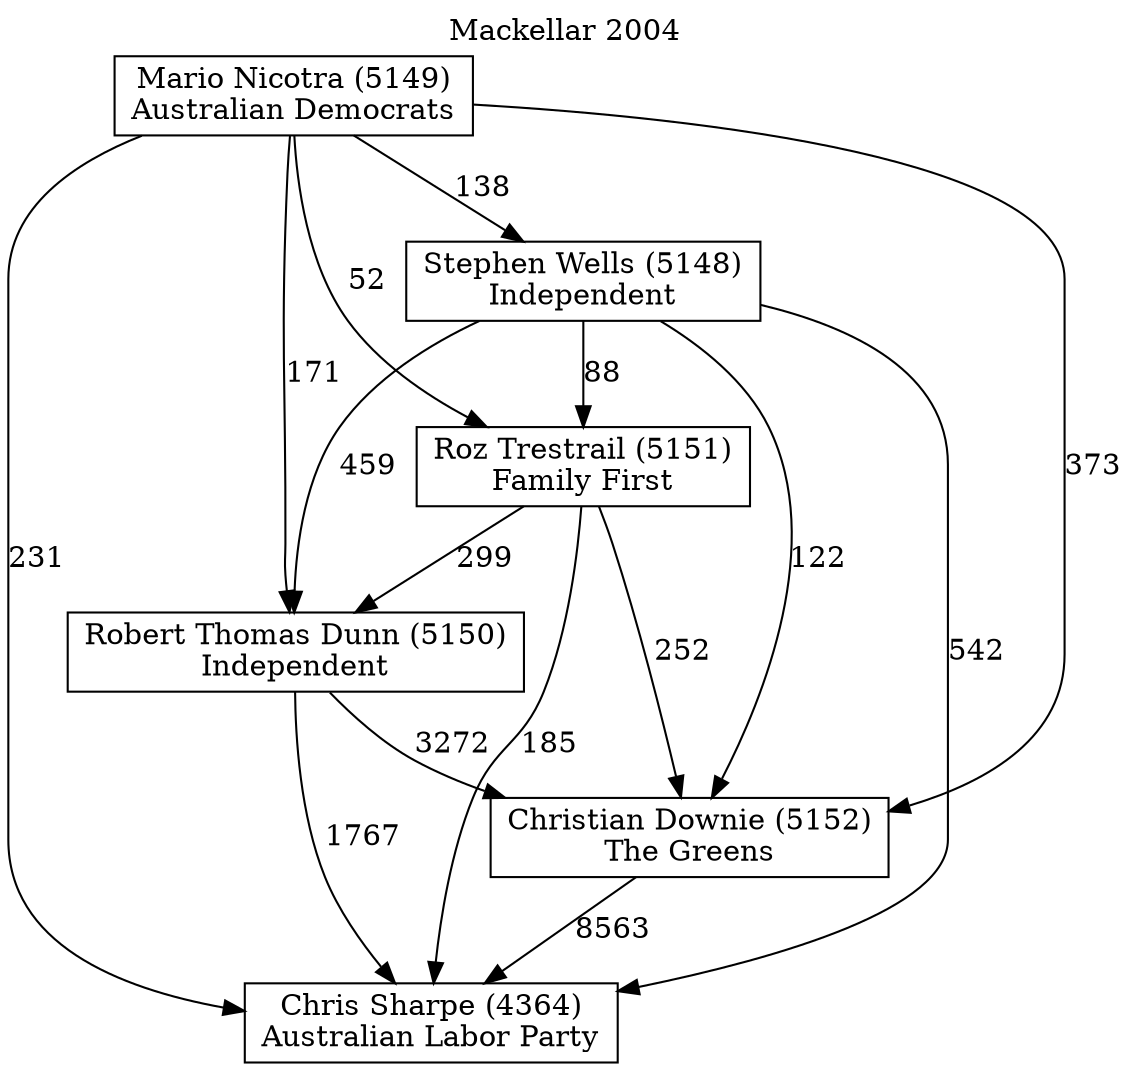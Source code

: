 // House preference flow
digraph "Chris Sharpe (4364)_Mackellar_2004" {
	graph [label="Mackellar 2004" labelloc=t mclimit=10]
	node [shape=box]
	"Chris Sharpe (4364)" [label="Chris Sharpe (4364)
Australian Labor Party"]
	"Christian Downie (5152)" [label="Christian Downie (5152)
The Greens"]
	"Robert Thomas Dunn (5150)" [label="Robert Thomas Dunn (5150)
Independent"]
	"Roz Trestrail (5151)" [label="Roz Trestrail (5151)
Family First"]
	"Stephen Wells (5148)" [label="Stephen Wells (5148)
Independent"]
	"Mario Nicotra (5149)" [label="Mario Nicotra (5149)
Australian Democrats"]
	"Christian Downie (5152)" -> "Chris Sharpe (4364)" [label=8563]
	"Robert Thomas Dunn (5150)" -> "Christian Downie (5152)" [label=3272]
	"Roz Trestrail (5151)" -> "Robert Thomas Dunn (5150)" [label=299]
	"Stephen Wells (5148)" -> "Roz Trestrail (5151)" [label=88]
	"Mario Nicotra (5149)" -> "Stephen Wells (5148)" [label=138]
	"Robert Thomas Dunn (5150)" -> "Chris Sharpe (4364)" [label=1767]
	"Roz Trestrail (5151)" -> "Chris Sharpe (4364)" [label=185]
	"Stephen Wells (5148)" -> "Chris Sharpe (4364)" [label=542]
	"Mario Nicotra (5149)" -> "Chris Sharpe (4364)" [label=231]
	"Mario Nicotra (5149)" -> "Roz Trestrail (5151)" [label=52]
	"Stephen Wells (5148)" -> "Robert Thomas Dunn (5150)" [label=459]
	"Mario Nicotra (5149)" -> "Robert Thomas Dunn (5150)" [label=171]
	"Roz Trestrail (5151)" -> "Christian Downie (5152)" [label=252]
	"Stephen Wells (5148)" -> "Christian Downie (5152)" [label=122]
	"Mario Nicotra (5149)" -> "Christian Downie (5152)" [label=373]
}
